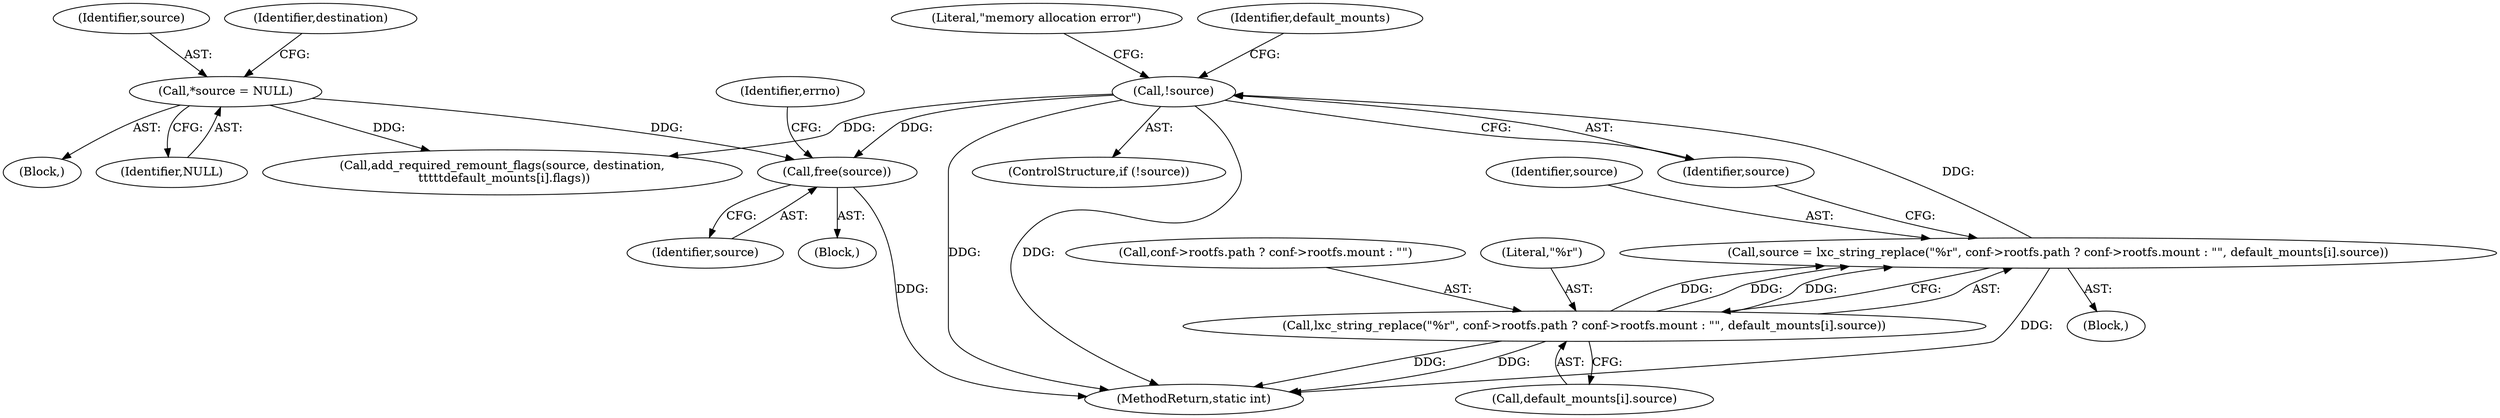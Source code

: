 digraph "0_lxc_592fd47a6245508b79fe6ac819fe6d3b2c1289be_3@API" {
"1000224" [label="(Call,free(source))"];
"1000141" [label="(Call,*source = NULL)"];
"1000179" [label="(Call,!source)"];
"1000157" [label="(Call,source = lxc_string_replace(\"%r\", conf->rootfs.path ? conf->rootfs.mount : \"\", default_mounts[i].source))"];
"1000159" [label="(Call,lxc_string_replace(\"%r\", conf->rootfs.path ? conf->rootfs.mount : \"\", default_mounts[i].source))"];
"1000161" [label="(Call,conf->rootfs.path ? conf->rootfs.mount : \"\")"];
"1000178" [label="(ControlStructure,if (!source))"];
"1000157" [label="(Call,source = lxc_string_replace(\"%r\", conf->rootfs.path ? conf->rootfs.mount : \"\", default_mounts[i].source))"];
"1000143" [label="(Identifier,NULL)"];
"1000160" [label="(Literal,\"%r\")"];
"1000227" [label="(Identifier,errno)"];
"1000224" [label="(Call,free(source))"];
"1000156" [label="(Block,)"];
"1000180" [label="(Identifier,source)"];
"1000142" [label="(Identifier,source)"];
"1000218" [label="(Block,)"];
"1000141" [label="(Call,*source = NULL)"];
"1000183" [label="(Literal,\"memory allocation error\")"];
"1000179" [label="(Call,!source)"];
"1000173" [label="(Call,default_mounts[i].source)"];
"1000234" [label="(Call,add_required_remount_flags(source, destination,\n \t\t\t\t\tdefault_mounts[i].flags))"];
"1000159" [label="(Call,lxc_string_replace(\"%r\", conf->rootfs.path ? conf->rootfs.mount : \"\", default_mounts[i].source))"];
"1000225" [label="(Identifier,source)"];
"1000190" [label="(Identifier,default_mounts)"];
"1000158" [label="(Identifier,source)"];
"1000146" [label="(Identifier,destination)"];
"1000409" [label="(MethodReturn,static int)"];
"1000139" [label="(Block,)"];
"1000224" -> "1000218"  [label="AST: "];
"1000224" -> "1000225"  [label="CFG: "];
"1000225" -> "1000224"  [label="AST: "];
"1000227" -> "1000224"  [label="CFG: "];
"1000224" -> "1000409"  [label="DDG: "];
"1000141" -> "1000224"  [label="DDG: "];
"1000179" -> "1000224"  [label="DDG: "];
"1000141" -> "1000139"  [label="AST: "];
"1000141" -> "1000143"  [label="CFG: "];
"1000142" -> "1000141"  [label="AST: "];
"1000143" -> "1000141"  [label="AST: "];
"1000146" -> "1000141"  [label="CFG: "];
"1000141" -> "1000234"  [label="DDG: "];
"1000179" -> "1000178"  [label="AST: "];
"1000179" -> "1000180"  [label="CFG: "];
"1000180" -> "1000179"  [label="AST: "];
"1000183" -> "1000179"  [label="CFG: "];
"1000190" -> "1000179"  [label="CFG: "];
"1000179" -> "1000409"  [label="DDG: "];
"1000179" -> "1000409"  [label="DDG: "];
"1000157" -> "1000179"  [label="DDG: "];
"1000179" -> "1000234"  [label="DDG: "];
"1000157" -> "1000156"  [label="AST: "];
"1000157" -> "1000159"  [label="CFG: "];
"1000158" -> "1000157"  [label="AST: "];
"1000159" -> "1000157"  [label="AST: "];
"1000180" -> "1000157"  [label="CFG: "];
"1000157" -> "1000409"  [label="DDG: "];
"1000159" -> "1000157"  [label="DDG: "];
"1000159" -> "1000157"  [label="DDG: "];
"1000159" -> "1000157"  [label="DDG: "];
"1000159" -> "1000173"  [label="CFG: "];
"1000160" -> "1000159"  [label="AST: "];
"1000161" -> "1000159"  [label="AST: "];
"1000173" -> "1000159"  [label="AST: "];
"1000159" -> "1000409"  [label="DDG: "];
"1000159" -> "1000409"  [label="DDG: "];
}
